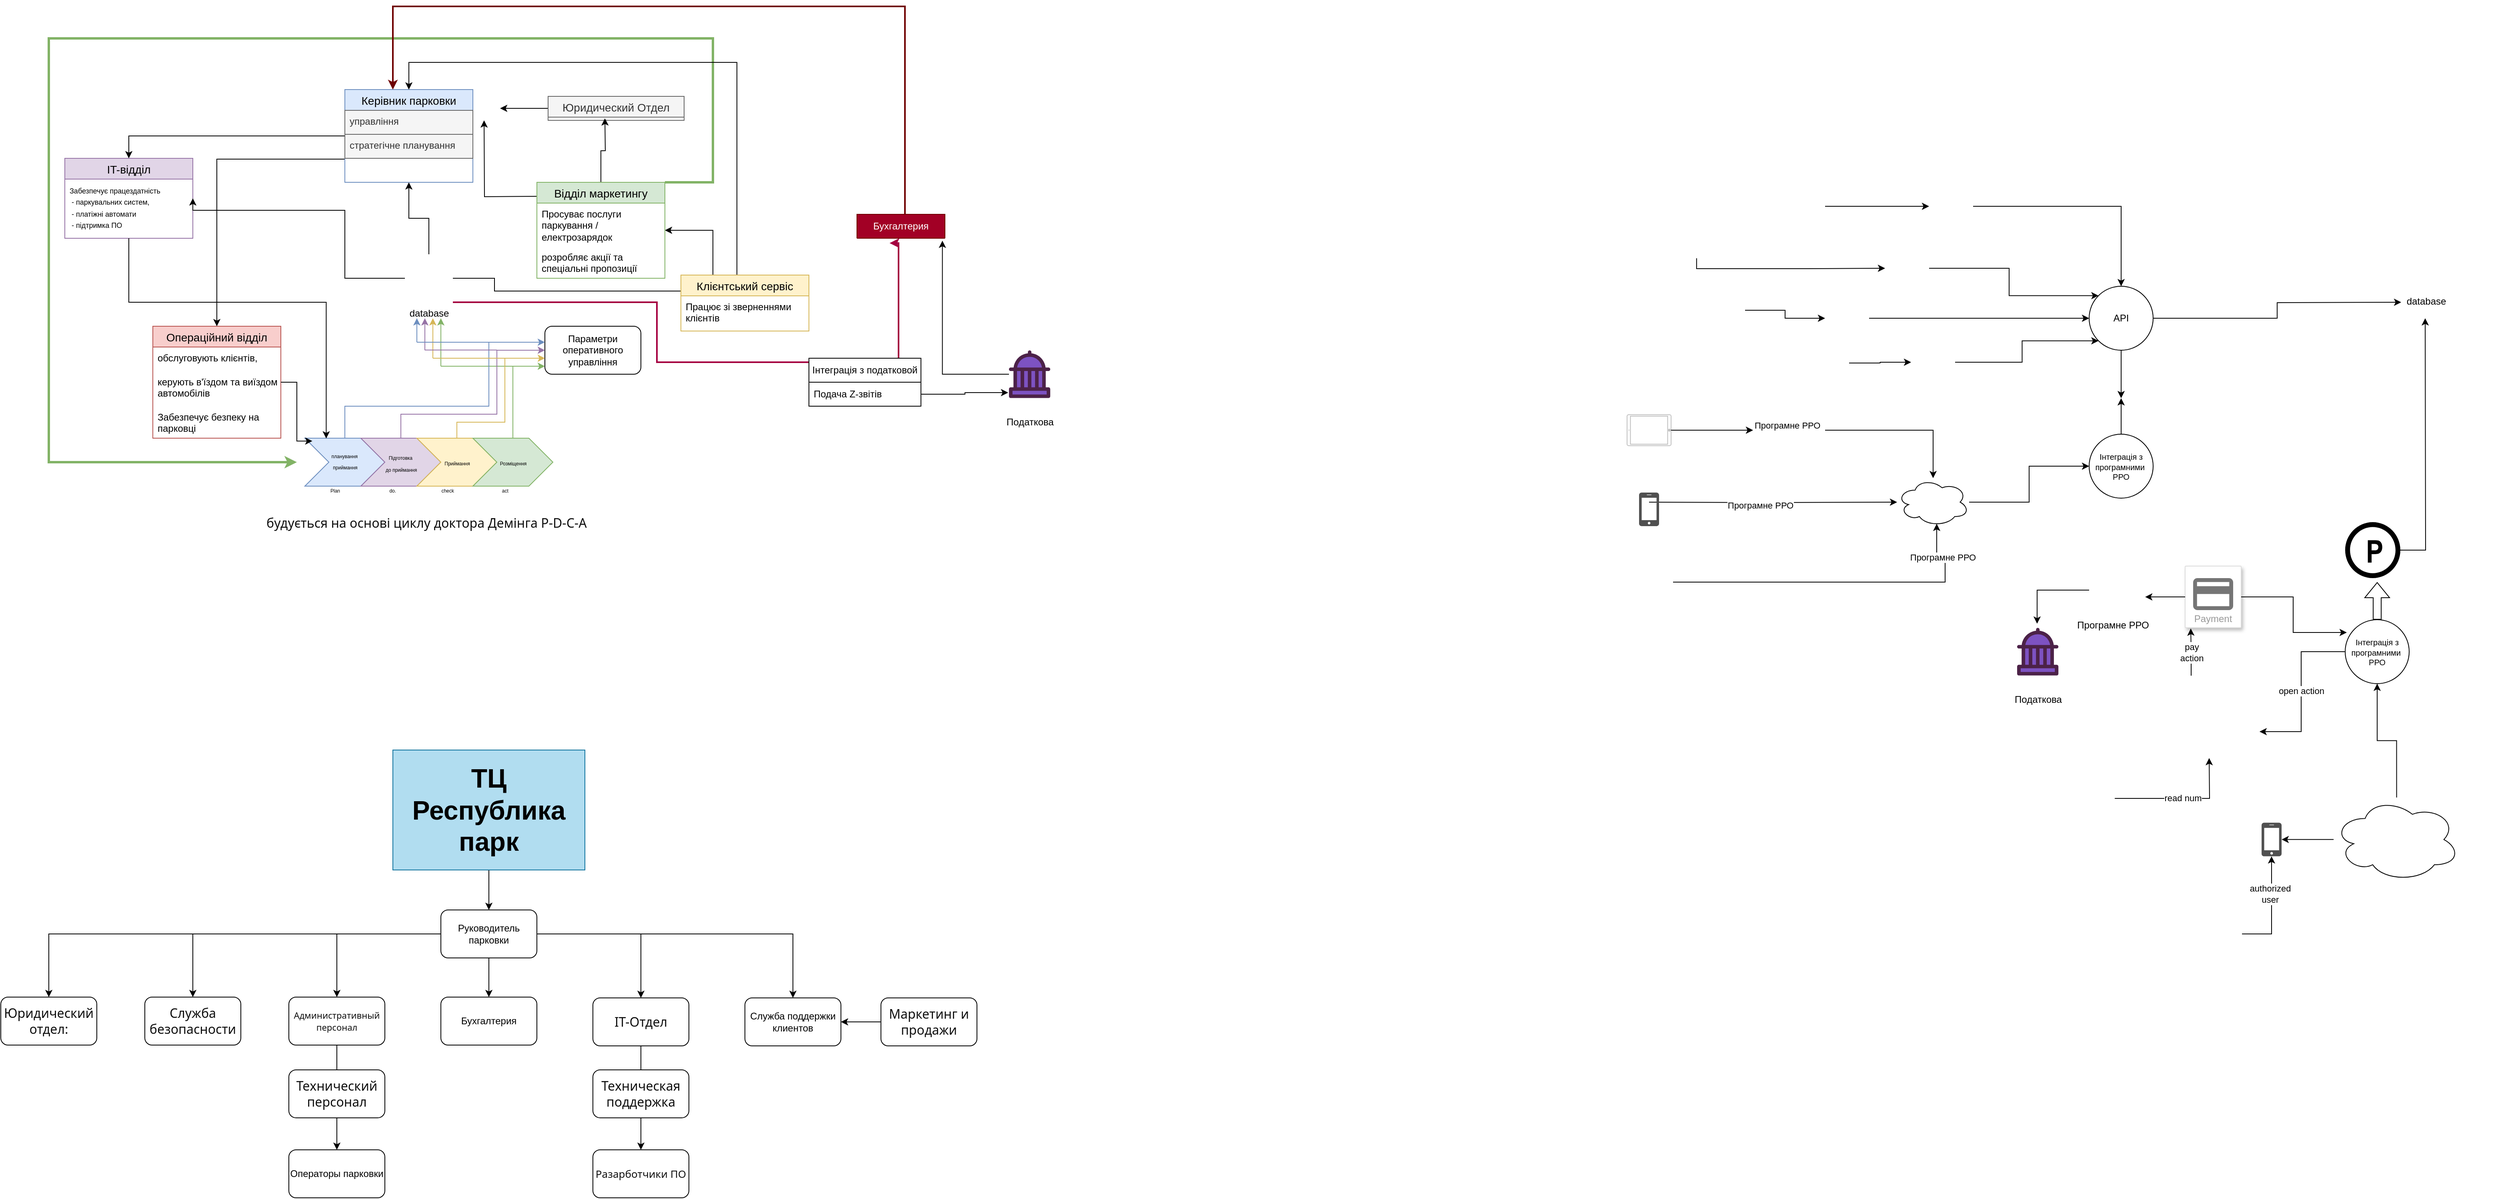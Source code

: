 <mxfile version="24.0.4" type="github">
  <diagram name="Страница — 1" id="5WF0044wQxZKyZhO8BZU">
    <mxGraphModel dx="2261" dy="1949" grid="1" gridSize="10" guides="1" tooltips="1" connect="1" arrows="1" fold="1" page="1" pageScale="1" pageWidth="827" pageHeight="1169" math="0" shadow="0">
      <root>
        <mxCell id="0" />
        <mxCell id="1" parent="0" />
        <mxCell id="KTGAiCn1GxETAqPLr9Fc-80" style="edgeStyle=orthogonalEdgeStyle;rounded=0;orthogonalLoop=1;jettySize=auto;html=1;entryX=0.5;entryY=1;entryDx=0;entryDy=0;" edge="1" parent="1" source="KTGAiCn1GxETAqPLr9Fc-74" target="KTGAiCn1GxETAqPLr9Fc-79">
          <mxGeometry relative="1" as="geometry" />
        </mxCell>
        <mxCell id="wAJIK72WsqmlUXFapf1H-13" value="" style="group" parent="1" vertex="1" connectable="0">
          <mxGeometry x="190" y="410" width="310" height="70" as="geometry" />
        </mxCell>
        <mxCell id="wAJIK72WsqmlUXFapf1H-3" value="&lt;p style=&quot;border-color: var(--border-color); font-size: 6px;&quot;&gt;&lt;font style=&quot;font-size: 6px;&quot;&gt;планування&amp;nbsp;&lt;/font&gt;&lt;/p&gt;&lt;p style=&quot;border-color: var(--border-color); font-size: 6px;&quot;&gt;&lt;font style=&quot;font-size: 6px;&quot;&gt;приймання&lt;/font&gt;&lt;/p&gt;" style="html=1;shadow=0;dashed=0;align=center;verticalAlign=middle;shape=mxgraph.arrows2.arrow;dy=0;dx=30;notch=30;fillColor=#dae8fc;strokeColor=#6c8ebf;" parent="wAJIK72WsqmlUXFapf1H-13" vertex="1">
          <mxGeometry width="100" height="60" as="geometry" />
        </mxCell>
        <mxCell id="wAJIK72WsqmlUXFapf1H-7" value="&lt;font style=&quot;font-size: 6px;&quot;&gt;&amp;nbsp; &amp;nbsp; &amp;nbsp; &amp;nbsp; &amp;nbsp; &amp;nbsp; &amp;nbsp; &amp;nbsp; &amp;nbsp; Plan&amp;nbsp; &amp;nbsp; &amp;nbsp; &amp;nbsp; &amp;nbsp; &amp;nbsp; &amp;nbsp; &amp;nbsp; &amp;nbsp; &amp;nbsp; &amp;nbsp; &amp;nbsp; &amp;nbsp; &amp;nbsp; &amp;nbsp; &amp;nbsp; &amp;nbsp; &amp;nbsp; &amp;nbsp;do.&amp;nbsp; &amp;nbsp; &amp;nbsp; &amp;nbsp; &amp;nbsp; &amp;nbsp; &amp;nbsp; &amp;nbsp; &amp;nbsp; &amp;nbsp; &amp;nbsp; &amp;nbsp; &amp;nbsp; &amp;nbsp; &amp;nbsp; &amp;nbsp; &amp;nbsp; check&amp;nbsp; &amp;nbsp; &amp;nbsp; &amp;nbsp; &amp;nbsp; &amp;nbsp; &amp;nbsp; &amp;nbsp; &amp;nbsp; &amp;nbsp; &amp;nbsp; &amp;nbsp; &amp;nbsp; &amp;nbsp; &amp;nbsp; &amp;nbsp; &amp;nbsp; &amp;nbsp; act&amp;nbsp;&lt;/font&gt;" style="text;whiteSpace=wrap;html=1;" parent="wAJIK72WsqmlUXFapf1H-13" vertex="1">
          <mxGeometry y="50" width="310" height="20" as="geometry" />
        </mxCell>
        <mxCell id="wAJIK72WsqmlUXFapf1H-8" value="&lt;p style=&quot;border-color: var(--border-color);&quot;&gt;&lt;font style=&quot;font-size: 6px;&quot;&gt;Підготовка&amp;nbsp;&lt;br&gt;&lt;/font&gt;&lt;span style=&quot;font-size: 6px; background-color: initial;&quot;&gt;до приймання&lt;/span&gt;&lt;/p&gt;" style="html=1;shadow=0;dashed=0;align=center;verticalAlign=middle;shape=mxgraph.arrows2.arrow;dy=0;dx=30;notch=30;fillColor=#e1d5e7;strokeColor=#9673a6;" parent="wAJIK72WsqmlUXFapf1H-13" vertex="1">
          <mxGeometry x="70" width="100" height="60" as="geometry" />
        </mxCell>
        <mxCell id="wAJIK72WsqmlUXFapf1H-9" value="&lt;p style=&quot;border-color: var(--border-color);&quot;&gt;&lt;font style=&quot;font-size: 6px;&quot;&gt;Приймання&lt;/font&gt;&lt;br&gt;&lt;/p&gt;" style="html=1;shadow=0;dashed=0;align=center;verticalAlign=middle;shape=mxgraph.arrows2.arrow;dy=0;dx=30;notch=30;fillColor=#fff2cc;strokeColor=#d6b656;" parent="wAJIK72WsqmlUXFapf1H-13" vertex="1">
          <mxGeometry x="140" width="100" height="60" as="geometry" />
        </mxCell>
        <mxCell id="wAJIK72WsqmlUXFapf1H-10" value="&lt;p style=&quot;border-color: var(--border-color);&quot;&gt;&lt;font style=&quot;font-size: 6px;&quot;&gt;Розміщення&lt;/font&gt;&lt;br&gt;&lt;/p&gt;" style="html=1;shadow=0;dashed=0;align=center;verticalAlign=middle;shape=mxgraph.arrows2.arrow;dy=0;dx=30;notch=30;fillColor=#d5e8d4;strokeColor=#82b366;" parent="wAJIK72WsqmlUXFapf1H-13" vertex="1">
          <mxGeometry x="210" width="100" height="60" as="geometry" />
        </mxCell>
        <mxCell id="wAJIK72WsqmlUXFapf1H-20" value="Операційний відділ" style="swimlane;fontStyle=0;childLayout=stackLayout;horizontal=1;startSize=26;horizontalStack=0;resizeParent=1;resizeParentMax=0;resizeLast=0;collapsible=1;marginBottom=0;align=center;fontSize=14;fillColor=#f8cecc;strokeColor=#b85450;" parent="1" vertex="1">
          <mxGeometry y="270" width="160" height="140" as="geometry">
            <mxRectangle y="270" width="170" height="30" as="alternateBounds" />
          </mxGeometry>
        </mxCell>
        <mxCell id="wAJIK72WsqmlUXFapf1H-21" value="обслуговують клієнтів,&amp;nbsp;" style="text;strokeColor=none;fillColor=none;spacingLeft=4;spacingRight=4;overflow=hidden;rotatable=0;points=[[0,0.5],[1,0.5]];portConstraint=eastwest;fontSize=12;whiteSpace=wrap;html=1;" parent="wAJIK72WsqmlUXFapf1H-20" vertex="1">
          <mxGeometry y="26" width="160" height="30" as="geometry" />
        </mxCell>
        <mxCell id="wAJIK72WsqmlUXFapf1H-22" value="керують в&#39;їздом та виїздом автомобілів" style="text;strokeColor=none;fillColor=none;spacingLeft=4;spacingRight=4;overflow=hidden;rotatable=0;points=[[0,0.5],[1,0.5]];portConstraint=eastwest;fontSize=12;whiteSpace=wrap;html=1;" parent="wAJIK72WsqmlUXFapf1H-20" vertex="1">
          <mxGeometry y="56" width="160" height="44" as="geometry" />
        </mxCell>
        <mxCell id="wAJIK72WsqmlUXFapf1H-23" value="Забезпечує безпеку на парковці" style="text;strokeColor=none;fillColor=none;spacingLeft=4;spacingRight=4;overflow=hidden;rotatable=0;points=[[0,0.5],[1,0.5]];portConstraint=eastwest;fontSize=12;whiteSpace=wrap;html=1;" parent="wAJIK72WsqmlUXFapf1H-20" vertex="1">
          <mxGeometry y="100" width="160" height="40" as="geometry" />
        </mxCell>
        <mxCell id="wAJIK72WsqmlUXFapf1H-28" value="IT-відділ" style="swimlane;fontStyle=0;childLayout=stackLayout;horizontal=1;startSize=26;horizontalStack=0;resizeParent=1;resizeParentMax=0;resizeLast=0;collapsible=1;marginBottom=0;align=center;fontSize=14;fillColor=#e1d5e7;strokeColor=#9673a6;" parent="1" vertex="1">
          <mxGeometry x="-110" y="60" width="160" height="100" as="geometry">
            <mxRectangle x="-110" y="60" width="170" height="30" as="alternateBounds" />
          </mxGeometry>
        </mxCell>
        <mxCell id="wAJIK72WsqmlUXFapf1H-29" value="&lt;font style=&quot;font-size: 9px;&quot;&gt;Забезпечує працездатність&lt;br&gt;&amp;nbsp;- паркувальних систем,&amp;nbsp;&lt;br&gt;&amp;nbsp;- платіжні автомати&lt;br&gt;&amp;nbsp;- підтримка ПО&lt;br&gt;&lt;/font&gt;" style="text;strokeColor=none;fillColor=none;spacingLeft=4;spacingRight=4;overflow=hidden;rotatable=0;points=[[0,0.5],[1,0.5]];portConstraint=eastwest;fontSize=12;whiteSpace=wrap;html=1;" parent="wAJIK72WsqmlUXFapf1H-28" vertex="1">
          <mxGeometry y="26" width="160" height="74" as="geometry" />
        </mxCell>
        <mxCell id="wAJIK72WsqmlUXFapf1H-57" style="edgeStyle=orthogonalEdgeStyle;rounded=0;orthogonalLoop=1;jettySize=auto;html=1;entryX=1;entryY=0.5;entryDx=0;entryDy=0;" parent="1" source="wAJIK72WsqmlUXFapf1H-32" edge="1">
          <mxGeometry relative="1" as="geometry">
            <mxPoint x="434" y="-2.5" as="targetPoint" />
            <Array as="points" />
          </mxGeometry>
        </mxCell>
        <mxCell id="wAJIK72WsqmlUXFapf1H-60" style="edgeStyle=orthogonalEdgeStyle;rounded=0;orthogonalLoop=1;jettySize=auto;html=1;entryX=1;entryY=0.5;entryDx=0;entryDy=0;" parent="1" source="wAJIK72WsqmlUXFapf1H-36" target="wAJIK72WsqmlUXFapf1H-28" edge="1">
          <mxGeometry relative="1" as="geometry">
            <Array as="points">
              <mxPoint x="240" y="210" />
              <mxPoint x="240" y="125" />
            </Array>
          </mxGeometry>
        </mxCell>
        <mxCell id="wAJIK72WsqmlUXFapf1H-63" style="edgeStyle=orthogonalEdgeStyle;rounded=0;orthogonalLoop=1;jettySize=auto;html=1;entryX=0.5;entryY=1;entryDx=0;entryDy=0;" parent="1" source="wAJIK72WsqmlUXFapf1H-36" target="wAJIK72WsqmlUXFapf1H-16" edge="1">
          <mxGeometry relative="1" as="geometry" />
        </mxCell>
        <mxCell id="wAJIK72WsqmlUXFapf1H-79" style="edgeStyle=orthogonalEdgeStyle;rounded=0;orthogonalLoop=1;jettySize=auto;html=1;entryX=0.371;entryY=1.2;entryDx=0;entryDy=0;fillColor=#d80073;strokeColor=#A50040;strokeWidth=2;entryPerimeter=0;" parent="1" source="wAJIK72WsqmlUXFapf1H-36" target="wAJIK72WsqmlUXFapf1H-78" edge="1">
          <mxGeometry relative="1" as="geometry">
            <Array as="points">
              <mxPoint x="630" y="240" />
              <mxPoint x="630" y="315" />
              <mxPoint x="932" y="315" />
            </Array>
          </mxGeometry>
        </mxCell>
        <mxCell id="wAJIK72WsqmlUXFapf1H-36" value="database" style="shape=image;html=1;verticalAlign=top;verticalLabelPosition=bottom;labelBackgroundColor=#ffffff;imageAspect=0;aspect=fixed;image=https://cdn0.iconfinder.com/data/icons/evericons-24px-vol-2/24/database-128.png" parent="1" vertex="1">
          <mxGeometry x="315" y="180" width="60" height="60" as="geometry" />
        </mxCell>
        <mxCell id="wAJIK72WsqmlUXFapf1H-64" style="edgeStyle=orthogonalEdgeStyle;rounded=0;orthogonalLoop=1;jettySize=auto;html=1;" parent="1" edge="1">
          <mxGeometry relative="1" as="geometry">
            <mxPoint x="414" y="12.5" as="targetPoint" />
            <mxPoint x="484" y="107.5" as="sourcePoint" />
          </mxGeometry>
        </mxCell>
        <mxCell id="wAJIK72WsqmlUXFapf1H-43" value="Параметри оперативного управління" style="rounded=1;whiteSpace=wrap;html=1;" parent="1" vertex="1">
          <mxGeometry x="490" y="270" width="120" height="60" as="geometry" />
        </mxCell>
        <mxCell id="wAJIK72WsqmlUXFapf1H-44" style="edgeStyle=orthogonalEdgeStyle;rounded=0;orthogonalLoop=1;jettySize=auto;html=1;fillColor=#d5e8d4;strokeColor=#82b366;" parent="1" source="wAJIK72WsqmlUXFapf1H-10" edge="1">
          <mxGeometry relative="1" as="geometry">
            <mxPoint x="490" y="320" as="targetPoint" />
            <Array as="points">
              <mxPoint x="450" y="320" />
              <mxPoint x="490" y="320" />
            </Array>
          </mxGeometry>
        </mxCell>
        <mxCell id="wAJIK72WsqmlUXFapf1H-46" value="" style="endArrow=none;html=1;rounded=0;fillColor=#d5e8d4;strokeColor=#82b366;" parent="1" edge="1">
          <mxGeometry width="50" height="50" relative="1" as="geometry">
            <mxPoint x="360" y="320" as="sourcePoint" />
            <mxPoint x="450" y="320" as="targetPoint" />
          </mxGeometry>
        </mxCell>
        <mxCell id="wAJIK72WsqmlUXFapf1H-47" value="" style="endArrow=classic;html=1;rounded=0;fillColor=#d5e8d4;strokeColor=#82b366;" parent="1" edge="1">
          <mxGeometry width="50" height="50" relative="1" as="geometry">
            <mxPoint x="360" y="320" as="sourcePoint" />
            <mxPoint x="360" y="260" as="targetPoint" />
          </mxGeometry>
        </mxCell>
        <mxCell id="wAJIK72WsqmlUXFapf1H-48" style="edgeStyle=orthogonalEdgeStyle;rounded=0;orthogonalLoop=1;jettySize=auto;html=1;fillColor=#fff2cc;strokeColor=#d6b656;" parent="1" source="wAJIK72WsqmlUXFapf1H-9" edge="1">
          <mxGeometry relative="1" as="geometry">
            <mxPoint x="490" y="310" as="targetPoint" />
            <Array as="points">
              <mxPoint x="380" y="390" />
              <mxPoint x="440" y="390" />
              <mxPoint x="440" y="310" />
              <mxPoint x="490" y="310" />
            </Array>
          </mxGeometry>
        </mxCell>
        <mxCell id="wAJIK72WsqmlUXFapf1H-49" style="edgeStyle=orthogonalEdgeStyle;rounded=0;orthogonalLoop=1;jettySize=auto;html=1;entryX=0;entryY=0.5;entryDx=0;entryDy=0;fillColor=#e1d5e7;strokeColor=#9673a6;" parent="1" source="wAJIK72WsqmlUXFapf1H-8" target="wAJIK72WsqmlUXFapf1H-43" edge="1">
          <mxGeometry relative="1" as="geometry">
            <Array as="points">
              <mxPoint x="310" y="380" />
              <mxPoint x="430" y="380" />
              <mxPoint x="430" y="300" />
            </Array>
          </mxGeometry>
        </mxCell>
        <mxCell id="wAJIK72WsqmlUXFapf1H-50" style="edgeStyle=orthogonalEdgeStyle;rounded=0;orthogonalLoop=1;jettySize=auto;html=1;entryX=0;entryY=0.333;entryDx=0;entryDy=0;entryPerimeter=0;fillColor=#dae8fc;strokeColor=#6c8ebf;" parent="1" source="wAJIK72WsqmlUXFapf1H-3" target="wAJIK72WsqmlUXFapf1H-43" edge="1">
          <mxGeometry relative="1" as="geometry">
            <mxPoint x="260" y="310" as="targetPoint" />
            <Array as="points">
              <mxPoint x="240" y="370" />
              <mxPoint x="420" y="370" />
              <mxPoint x="420" y="290" />
            </Array>
          </mxGeometry>
        </mxCell>
        <mxCell id="wAJIK72WsqmlUXFapf1H-51" value="" style="endArrow=none;html=1;rounded=0;fillColor=#fff2cc;strokeColor=#d6b656;" parent="1" edge="1">
          <mxGeometry width="50" height="50" relative="1" as="geometry">
            <mxPoint x="350" y="310" as="sourcePoint" />
            <mxPoint x="440" y="310" as="targetPoint" />
          </mxGeometry>
        </mxCell>
        <mxCell id="wAJIK72WsqmlUXFapf1H-52" value="" style="endArrow=classic;html=1;rounded=0;fillColor=#fff2cc;strokeColor=#d6b656;" parent="1" edge="1">
          <mxGeometry width="50" height="50" relative="1" as="geometry">
            <mxPoint x="350" y="310" as="sourcePoint" />
            <mxPoint x="350" y="260" as="targetPoint" />
          </mxGeometry>
        </mxCell>
        <mxCell id="wAJIK72WsqmlUXFapf1H-53" value="" style="endArrow=none;html=1;rounded=0;fillColor=#e1d5e7;strokeColor=#9673a6;" parent="1" edge="1">
          <mxGeometry width="50" height="50" relative="1" as="geometry">
            <mxPoint x="340" y="299.8" as="sourcePoint" />
            <mxPoint x="430" y="299.8" as="targetPoint" />
          </mxGeometry>
        </mxCell>
        <mxCell id="wAJIK72WsqmlUXFapf1H-54" value="" style="endArrow=classic;html=1;rounded=0;fillColor=#e1d5e7;strokeColor=#9673a6;" parent="1" edge="1">
          <mxGeometry width="50" height="50" relative="1" as="geometry">
            <mxPoint x="340" y="300" as="sourcePoint" />
            <mxPoint x="340" y="260" as="targetPoint" />
          </mxGeometry>
        </mxCell>
        <mxCell id="wAJIK72WsqmlUXFapf1H-55" value="" style="endArrow=none;html=1;rounded=0;fillColor=#dae8fc;strokeColor=#6c8ebf;" parent="1" edge="1">
          <mxGeometry width="50" height="50" relative="1" as="geometry">
            <mxPoint x="330" y="290" as="sourcePoint" />
            <mxPoint x="420" y="290" as="targetPoint" />
          </mxGeometry>
        </mxCell>
        <mxCell id="wAJIK72WsqmlUXFapf1H-56" value="" style="endArrow=classic;html=1;rounded=0;fillColor=#dae8fc;strokeColor=#6c8ebf;" parent="1" edge="1">
          <mxGeometry width="50" height="50" relative="1" as="geometry">
            <mxPoint x="330" y="290" as="sourcePoint" />
            <mxPoint x="330" y="260" as="targetPoint" />
          </mxGeometry>
        </mxCell>
        <mxCell id="wAJIK72WsqmlUXFapf1H-59" style="edgeStyle=orthogonalEdgeStyle;rounded=0;orthogonalLoop=1;jettySize=auto;html=1;entryX=0.5;entryY=0;entryDx=0;entryDy=0;" parent="1" source="wAJIK72WsqmlUXFapf1H-16" target="wAJIK72WsqmlUXFapf1H-28" edge="1">
          <mxGeometry relative="1" as="geometry" />
        </mxCell>
        <mxCell id="wAJIK72WsqmlUXFapf1H-71" style="edgeStyle=orthogonalEdgeStyle;rounded=0;orthogonalLoop=1;jettySize=auto;html=1;exitX=0;exitY=0.75;exitDx=0;exitDy=0;entryX=0.5;entryY=0;entryDx=0;entryDy=0;" parent="1" source="wAJIK72WsqmlUXFapf1H-16" target="wAJIK72WsqmlUXFapf1H-20" edge="1">
          <mxGeometry relative="1" as="geometry" />
        </mxCell>
        <mxCell id="wAJIK72WsqmlUXFapf1H-16" value="Керівник парковки" style="swimlane;fontStyle=0;childLayout=stackLayout;horizontal=1;startSize=26;horizontalStack=0;resizeParent=1;resizeParentMax=0;resizeLast=0;collapsible=1;marginBottom=0;align=center;fontSize=14;fillColor=#dae8fc;strokeColor=#6c8ebf;" parent="1" vertex="1">
          <mxGeometry x="240" y="-26" width="160" height="116" as="geometry">
            <mxRectangle x="260" y="-17.5" width="170" height="30" as="alternateBounds" />
          </mxGeometry>
        </mxCell>
        <mxCell id="wAJIK72WsqmlUXFapf1H-58" value="" style="group" parent="wAJIK72WsqmlUXFapf1H-16" vertex="1" connectable="0">
          <mxGeometry y="26" width="160" height="90" as="geometry" />
        </mxCell>
        <mxCell id="wAJIK72WsqmlUXFapf1H-19" value="управління" style="text;spacingLeft=4;spacingRight=4;overflow=hidden;rotatable=0;points=[[0,0.5],[1,0.5]];portConstraint=eastwest;fontSize=12;whiteSpace=wrap;html=1;fillColor=#f5f5f5;fontColor=#333333;strokeColor=#666666;" parent="wAJIK72WsqmlUXFapf1H-58" vertex="1">
          <mxGeometry width="160" height="30" as="geometry" />
        </mxCell>
        <mxCell id="wAJIK72WsqmlUXFapf1H-17" value="стратегічне планування" style="text;spacingLeft=4;spacingRight=4;overflow=hidden;rotatable=0;points=[[0,0.5],[1,0.5]];portConstraint=eastwest;fontSize=12;whiteSpace=wrap;html=1;fillColor=#f5f5f5;fontColor=#333333;strokeColor=#666666;" parent="wAJIK72WsqmlUXFapf1H-58" vertex="1">
          <mxGeometry y="30" width="160" height="30" as="geometry" />
        </mxCell>
        <mxCell id="wAJIK72WsqmlUXFapf1H-32" value="Юридический Отдел" style="swimlane;fontStyle=0;childLayout=stackLayout;horizontal=1;startSize=26;horizontalStack=0;resizeParent=1;resizeParentMax=0;resizeLast=0;collapsible=1;marginBottom=0;align=center;fontSize=14;fillColor=#f5f5f5;fontColor=#333333;strokeColor=#666666;" parent="1" vertex="1" collapsed="1">
          <mxGeometry x="494" y="-17.5" width="170" height="30" as="geometry">
            <mxRectangle x="480" y="80" width="160" height="116" as="alternateBounds" />
          </mxGeometry>
        </mxCell>
        <mxCell id="wAJIK72WsqmlUXFapf1H-33" value="Item 1" style="text;strokeColor=none;fillColor=none;spacingLeft=4;spacingRight=4;overflow=hidden;rotatable=0;points=[[0,0.5],[1,0.5]];portConstraint=eastwest;fontSize=12;whiteSpace=wrap;html=1;" parent="wAJIK72WsqmlUXFapf1H-32" vertex="1">
          <mxGeometry y="26" width="160" height="30" as="geometry" />
        </mxCell>
        <mxCell id="wAJIK72WsqmlUXFapf1H-34" value="Item 2" style="text;strokeColor=none;fillColor=none;spacingLeft=4;spacingRight=4;overflow=hidden;rotatable=0;points=[[0,0.5],[1,0.5]];portConstraint=eastwest;fontSize=12;whiteSpace=wrap;html=1;" parent="wAJIK72WsqmlUXFapf1H-32" vertex="1">
          <mxGeometry y="56" width="160" height="30" as="geometry" />
        </mxCell>
        <mxCell id="wAJIK72WsqmlUXFapf1H-35" value="Item 3" style="text;strokeColor=none;fillColor=none;spacingLeft=4;spacingRight=4;overflow=hidden;rotatable=0;points=[[0,0.5],[1,0.5]];portConstraint=eastwest;fontSize=12;whiteSpace=wrap;html=1;" parent="wAJIK72WsqmlUXFapf1H-32" vertex="1">
          <mxGeometry y="86" width="160" height="30" as="geometry" />
        </mxCell>
        <mxCell id="wAJIK72WsqmlUXFapf1H-67" value="" style="edgeStyle=orthogonalEdgeStyle;rounded=0;orthogonalLoop=1;jettySize=auto;html=1;entryX=1;entryY=0.5;entryDx=0;entryDy=0;" parent="1" source="wAJIK72WsqmlUXFapf1H-36" target="wAJIK72WsqmlUXFapf1H-38" edge="1">
          <mxGeometry relative="1" as="geometry">
            <mxPoint x="375" y="210" as="sourcePoint" />
            <mxPoint x="664" y="-2" as="targetPoint" />
            <Array as="points">
              <mxPoint x="427" y="210" />
              <mxPoint x="427" y="226" />
              <mxPoint x="700" y="226" />
              <mxPoint x="700" y="150" />
            </Array>
          </mxGeometry>
        </mxCell>
        <mxCell id="wAJIK72WsqmlUXFapf1H-69" style="edgeStyle=orthogonalEdgeStyle;rounded=0;orthogonalLoop=1;jettySize=auto;html=1;" parent="1" source="wAJIK72WsqmlUXFapf1H-38" edge="1">
          <mxGeometry relative="1" as="geometry">
            <mxPoint x="565" y="10" as="targetPoint" />
          </mxGeometry>
        </mxCell>
        <mxCell id="wAJIK72WsqmlUXFapf1H-73" style="edgeStyle=orthogonalEdgeStyle;rounded=0;orthogonalLoop=1;jettySize=auto;html=1;exitX=1;exitY=0;exitDx=0;exitDy=0;fillColor=#d5e8d4;strokeColor=#82b366;strokeWidth=3;" parent="1" source="wAJIK72WsqmlUXFapf1H-38" edge="1">
          <mxGeometry relative="1" as="geometry">
            <mxPoint x="180" y="440" as="targetPoint" />
            <Array as="points">
              <mxPoint x="700" y="90" />
              <mxPoint x="700" y="-90" />
              <mxPoint x="-130" y="-90" />
              <mxPoint x="-130" y="440" />
            </Array>
          </mxGeometry>
        </mxCell>
        <mxCell id="wAJIK72WsqmlUXFapf1H-38" value="Відділ маркетингу" style="swimlane;fontStyle=0;childLayout=stackLayout;horizontal=1;startSize=26;horizontalStack=0;resizeParent=1;resizeParentMax=0;resizeLast=0;collapsible=1;marginBottom=0;align=center;fontSize=14;fillColor=#d5e8d4;strokeColor=#82b366;" parent="1" vertex="1">
          <mxGeometry x="480" y="90" width="160" height="120" as="geometry">
            <mxRectangle x="480" y="90" width="170" height="30" as="alternateBounds" />
          </mxGeometry>
        </mxCell>
        <mxCell id="wAJIK72WsqmlUXFapf1H-40" value="Просуває послуги паркування / електрозарядок" style="text;strokeColor=none;fillColor=none;spacingLeft=4;spacingRight=4;overflow=hidden;rotatable=0;points=[[0,0.5],[1,0.5]];portConstraint=eastwest;fontSize=12;whiteSpace=wrap;html=1;" parent="wAJIK72WsqmlUXFapf1H-38" vertex="1">
          <mxGeometry y="26" width="160" height="54" as="geometry" />
        </mxCell>
        <mxCell id="wAJIK72WsqmlUXFapf1H-41" value="розробляє акції та спеціальні пропозиції" style="text;strokeColor=none;fillColor=none;spacingLeft=4;spacingRight=4;overflow=hidden;rotatable=0;points=[[0,0.5],[1,0.5]];portConstraint=eastwest;fontSize=12;whiteSpace=wrap;html=1;" parent="wAJIK72WsqmlUXFapf1H-38" vertex="1">
          <mxGeometry y="80" width="160" height="40" as="geometry" />
        </mxCell>
        <mxCell id="wAJIK72WsqmlUXFapf1H-70" style="edgeStyle=orthogonalEdgeStyle;rounded=0;orthogonalLoop=1;jettySize=auto;html=1;entryX=0.5;entryY=0;entryDx=0;entryDy=0;" parent="1" source="wAJIK72WsqmlUXFapf1H-24" target="wAJIK72WsqmlUXFapf1H-16" edge="1">
          <mxGeometry relative="1" as="geometry">
            <Array as="points">
              <mxPoint x="730" y="210" />
              <mxPoint x="730" y="-60" />
              <mxPoint x="320" y="-60" />
            </Array>
          </mxGeometry>
        </mxCell>
        <mxCell id="wAJIK72WsqmlUXFapf1H-24" value="Клієнтський сервіс" style="swimlane;fontStyle=0;childLayout=stackLayout;horizontal=1;startSize=26;horizontalStack=0;resizeParent=1;resizeParentMax=0;resizeLast=0;collapsible=1;marginBottom=0;align=center;fontSize=14;fillColor=#fff2cc;strokeColor=#d6b656;" parent="1" vertex="1">
          <mxGeometry x="660" y="206" width="160" height="70" as="geometry">
            <mxRectangle x="480" y="195" width="170" height="30" as="alternateBounds" />
          </mxGeometry>
        </mxCell>
        <mxCell id="wAJIK72WsqmlUXFapf1H-25" value="Працює зі зверненнями клієнтів" style="text;strokeColor=none;fillColor=none;spacingLeft=4;spacingRight=4;overflow=hidden;rotatable=0;points=[[0,0.5],[1,0.5]];portConstraint=eastwest;fontSize=12;whiteSpace=wrap;html=1;" parent="wAJIK72WsqmlUXFapf1H-24" vertex="1">
          <mxGeometry y="26" width="160" height="44" as="geometry" />
        </mxCell>
        <mxCell id="wAJIK72WsqmlUXFapf1H-72" style="edgeStyle=orthogonalEdgeStyle;rounded=0;orthogonalLoop=1;jettySize=auto;html=1;entryX=0.094;entryY=0.06;entryDx=0;entryDy=0;entryPerimeter=0;" parent="1" source="wAJIK72WsqmlUXFapf1H-20" target="wAJIK72WsqmlUXFapf1H-3" edge="1">
          <mxGeometry relative="1" as="geometry" />
        </mxCell>
        <mxCell id="wAJIK72WsqmlUXFapf1H-75" value="Бухгалтерия" style="swimlane;fontStyle=0;childLayout=stackLayout;horizontal=1;startSize=30;horizontalStack=0;resizeParent=1;resizeParentMax=0;resizeLast=0;collapsible=1;marginBottom=0;whiteSpace=wrap;html=1;fillColor=#a20025;fontColor=#ffffff;strokeColor=#6F0000;" parent="1" vertex="1" collapsed="1">
          <mxGeometry x="880" y="130" width="110" height="30" as="geometry">
            <mxRectangle x="880" y="130" width="140" height="120" as="alternateBounds" />
          </mxGeometry>
        </mxCell>
        <mxCell id="wAJIK72WsqmlUXFapf1H-76" value="Item 1" style="text;strokeColor=none;fillColor=none;align=left;verticalAlign=middle;spacingLeft=4;spacingRight=4;overflow=hidden;points=[[0,0.5],[1,0.5]];portConstraint=eastwest;rotatable=0;whiteSpace=wrap;html=1;" parent="wAJIK72WsqmlUXFapf1H-75" vertex="1">
          <mxGeometry y="30" width="140" height="30" as="geometry" />
        </mxCell>
        <mxCell id="wAJIK72WsqmlUXFapf1H-77" value="Item 2" style="text;strokeColor=none;fillColor=none;align=left;verticalAlign=middle;spacingLeft=4;spacingRight=4;overflow=hidden;points=[[0,0.5],[1,0.5]];portConstraint=eastwest;rotatable=0;whiteSpace=wrap;html=1;" parent="wAJIK72WsqmlUXFapf1H-75" vertex="1">
          <mxGeometry y="60" width="140" height="30" as="geometry" />
        </mxCell>
        <mxCell id="wAJIK72WsqmlUXFapf1H-78" value="Item 3" style="text;strokeColor=none;fillColor=none;align=left;verticalAlign=middle;spacingLeft=4;spacingRight=4;overflow=hidden;points=[[0,0.5],[1,0.5]];portConstraint=eastwest;rotatable=0;whiteSpace=wrap;html=1;" parent="wAJIK72WsqmlUXFapf1H-75" vertex="1">
          <mxGeometry y="90" width="140" height="30" as="geometry" />
        </mxCell>
        <mxCell id="wAJIK72WsqmlUXFapf1H-82" value="Інтеграція з податковой" style="swimlane;fontStyle=0;childLayout=stackLayout;horizontal=1;startSize=30;horizontalStack=0;resizeParent=1;resizeParentMax=0;resizeLast=0;collapsible=1;marginBottom=0;whiteSpace=wrap;html=1;" parent="1" vertex="1">
          <mxGeometry x="820" y="310" width="140" height="60" as="geometry" />
        </mxCell>
        <mxCell id="wAJIK72WsqmlUXFapf1H-83" value="Подача Z-звітів" style="text;strokeColor=none;fillColor=none;align=left;verticalAlign=middle;spacingLeft=4;spacingRight=4;overflow=hidden;points=[[0,0.5],[1,0.5]];portConstraint=eastwest;rotatable=0;whiteSpace=wrap;html=1;" parent="wAJIK72WsqmlUXFapf1H-82" vertex="1">
          <mxGeometry y="30" width="140" height="30" as="geometry" />
        </mxCell>
        <mxCell id="wAJIK72WsqmlUXFapf1H-88" value="Податкова" style="verticalLabelPosition=bottom;aspect=fixed;html=1;shape=mxgraph.salesforce.government;" parent="1" vertex="1">
          <mxGeometry x="1070" y="300" width="51.6" height="60" as="geometry" />
        </mxCell>
        <mxCell id="wAJIK72WsqmlUXFapf1H-89" style="edgeStyle=orthogonalEdgeStyle;rounded=0;orthogonalLoop=1;jettySize=auto;html=1;entryX=-0.019;entryY=0.886;entryDx=0;entryDy=0;entryPerimeter=0;" parent="1" source="wAJIK72WsqmlUXFapf1H-83" target="wAJIK72WsqmlUXFapf1H-88" edge="1">
          <mxGeometry relative="1" as="geometry" />
        </mxCell>
        <mxCell id="wAJIK72WsqmlUXFapf1H-90" style="edgeStyle=orthogonalEdgeStyle;rounded=0;orthogonalLoop=1;jettySize=auto;html=1;entryX=0.971;entryY=1.1;entryDx=0;entryDy=0;entryPerimeter=0;" parent="1" source="wAJIK72WsqmlUXFapf1H-88" target="wAJIK72WsqmlUXFapf1H-76" edge="1">
          <mxGeometry relative="1" as="geometry" />
        </mxCell>
        <mxCell id="wAJIK72WsqmlUXFapf1H-91" style="edgeStyle=orthogonalEdgeStyle;rounded=0;orthogonalLoop=1;jettySize=auto;html=1;entryX=0.375;entryY=0;entryDx=0;entryDy=0;entryPerimeter=0;fillColor=#a20025;strokeColor=#6F0000;strokeWidth=2;" parent="1" source="wAJIK72WsqmlUXFapf1H-75" target="wAJIK72WsqmlUXFapf1H-16" edge="1">
          <mxGeometry relative="1" as="geometry">
            <Array as="points">
              <mxPoint x="940" y="-130" />
              <mxPoint x="300" y="-130" />
            </Array>
          </mxGeometry>
        </mxCell>
        <mxCell id="wAJIK72WsqmlUXFapf1H-92" value="&lt;span style=&quot;color: rgb(15, 15, 15); font-family: Söhne, ui-sans-serif, system-ui, -apple-system, &amp;quot;Segoe UI&amp;quot;, Roboto, Ubuntu, Cantarell, &amp;quot;Noto Sans&amp;quot;, sans-serif, &amp;quot;Helvetica Neue&amp;quot;, Arial, &amp;quot;Apple Color Emoji&amp;quot;, &amp;quot;Segoe UI Emoji&amp;quot;, &amp;quot;Segoe UI Symbol&amp;quot;, &amp;quot;Noto Color Emoji&amp;quot;; font-size: 16px; font-style: normal; font-variant-ligatures: normal; font-variant-caps: normal; font-weight: 400; letter-spacing: normal; orphans: 2; text-align: start; text-indent: 0px; text-transform: none; widows: 2; word-spacing: 0px; -webkit-text-stroke-width: 0px; text-decoration-thickness: initial; text-decoration-style: initial; text-decoration-color: initial; float: none; display: inline !important;&quot;&gt;будується на основі циклу доктора Демінга P-D-C-A &lt;/span&gt;" style="text;whiteSpace=wrap;html=1;strokeWidth=4;" parent="1" vertex="1">
          <mxGeometry x="140" y="500" width="430" height="40" as="geometry" />
        </mxCell>
        <mxCell id="wAJIK72WsqmlUXFapf1H-128" style="edgeStyle=orthogonalEdgeStyle;rounded=0;orthogonalLoop=1;jettySize=auto;html=1;" parent="1" source="wAJIK72WsqmlUXFapf1H-93" target="wAJIK72WsqmlUXFapf1H-99" edge="1">
          <mxGeometry relative="1" as="geometry" />
        </mxCell>
        <mxCell id="wAJIK72WsqmlUXFapf1H-93" value="&lt;b&gt;&lt;font style=&quot;font-size: 33px;&quot;&gt;ТЦ Республика парк&lt;/font&gt;&lt;/b&gt;" style="text;html=1;align=center;verticalAlign=middle;whiteSpace=wrap;rounded=0;fillColor=#b1ddf0;strokeColor=#10739e;" parent="1" vertex="1">
          <mxGeometry x="300" y="800" width="240" height="150" as="geometry" />
        </mxCell>
        <mxCell id="wAJIK72WsqmlUXFapf1H-115" style="edgeStyle=orthogonalEdgeStyle;rounded=0;orthogonalLoop=1;jettySize=auto;html=1;entryX=0.5;entryY=0;entryDx=0;entryDy=0;" parent="1" source="wAJIK72WsqmlUXFapf1H-99" target="wAJIK72WsqmlUXFapf1H-114" edge="1">
          <mxGeometry relative="1" as="geometry" />
        </mxCell>
        <mxCell id="wAJIK72WsqmlUXFapf1H-123" style="edgeStyle=orthogonalEdgeStyle;rounded=0;orthogonalLoop=1;jettySize=auto;html=1;entryX=0.5;entryY=0;entryDx=0;entryDy=0;" parent="1" source="wAJIK72WsqmlUXFapf1H-99" target="wAJIK72WsqmlUXFapf1H-112" edge="1">
          <mxGeometry relative="1" as="geometry" />
        </mxCell>
        <mxCell id="wAJIK72WsqmlUXFapf1H-124" style="edgeStyle=orthogonalEdgeStyle;rounded=0;orthogonalLoop=1;jettySize=auto;html=1;" parent="1" source="wAJIK72WsqmlUXFapf1H-99" target="wAJIK72WsqmlUXFapf1H-103" edge="1">
          <mxGeometry relative="1" as="geometry" />
        </mxCell>
        <mxCell id="wAJIK72WsqmlUXFapf1H-125" style="edgeStyle=orthogonalEdgeStyle;rounded=0;orthogonalLoop=1;jettySize=auto;html=1;entryX=0.5;entryY=0;entryDx=0;entryDy=0;" parent="1" source="wAJIK72WsqmlUXFapf1H-99" target="wAJIK72WsqmlUXFapf1H-108" edge="1">
          <mxGeometry relative="1" as="geometry" />
        </mxCell>
        <mxCell id="wAJIK72WsqmlUXFapf1H-126" style="edgeStyle=orthogonalEdgeStyle;rounded=0;orthogonalLoop=1;jettySize=auto;html=1;entryX=0.5;entryY=0;entryDx=0;entryDy=0;" parent="1" source="wAJIK72WsqmlUXFapf1H-99" target="wAJIK72WsqmlUXFapf1H-105" edge="1">
          <mxGeometry relative="1" as="geometry" />
        </mxCell>
        <mxCell id="wAJIK72WsqmlUXFapf1H-127" style="edgeStyle=orthogonalEdgeStyle;rounded=0;orthogonalLoop=1;jettySize=auto;html=1;" parent="1" source="wAJIK72WsqmlUXFapf1H-99" target="wAJIK72WsqmlUXFapf1H-111" edge="1">
          <mxGeometry relative="1" as="geometry" />
        </mxCell>
        <mxCell id="wAJIK72WsqmlUXFapf1H-99" value="Руководитель парковки" style="rounded=1;whiteSpace=wrap;html=1;" parent="1" vertex="1">
          <mxGeometry x="360" y="1000" width="120" height="60" as="geometry" />
        </mxCell>
        <mxCell id="wAJIK72WsqmlUXFapf1H-100" value="Операторы парковки" style="rounded=1;whiteSpace=wrap;html=1;" parent="1" vertex="1">
          <mxGeometry x="170" y="1300" width="120" height="60" as="geometry" />
        </mxCell>
        <mxCell id="wAJIK72WsqmlUXFapf1H-105" value="Служба поддержки клиентов" style="rounded=1;whiteSpace=wrap;html=1;" parent="1" vertex="1">
          <mxGeometry x="740" y="1110" width="120" height="60" as="geometry" />
        </mxCell>
        <mxCell id="wAJIK72WsqmlUXFapf1H-121" value="" style="edgeStyle=orthogonalEdgeStyle;rounded=0;orthogonalLoop=1;jettySize=auto;html=1;" parent="1" source="wAJIK72WsqmlUXFapf1H-106" target="wAJIK72WsqmlUXFapf1H-105" edge="1">
          <mxGeometry relative="1" as="geometry" />
        </mxCell>
        <mxCell id="wAJIK72WsqmlUXFapf1H-106" value="&lt;meta charset=&quot;utf-8&quot;&gt;&lt;span style=&quot;color: rgb(15, 15, 15); font-family: Söhne, ui-sans-serif, system-ui, -apple-system, &amp;quot;Segoe UI&amp;quot;, Roboto, Ubuntu, Cantarell, &amp;quot;Noto Sans&amp;quot;, sans-serif, &amp;quot;Helvetica Neue&amp;quot;, Arial, &amp;quot;Apple Color Emoji&amp;quot;, &amp;quot;Segoe UI Emoji&amp;quot;, &amp;quot;Segoe UI Symbol&amp;quot;, &amp;quot;Noto Color Emoji&amp;quot;; font-size: 16px; font-style: normal; font-variant-ligatures: normal; font-variant-caps: normal; font-weight: 400; letter-spacing: normal; orphans: 2; text-align: start; text-indent: 0px; text-transform: none; widows: 2; word-spacing: 0px; -webkit-text-stroke-width: 0px; text-decoration-thickness: initial; text-decoration-style: initial; text-decoration-color: initial; float: none; display: inline !important;&quot;&gt;Маркетинг и продажи&lt;/span&gt;" style="rounded=1;whiteSpace=wrap;html=1;" parent="1" vertex="1">
          <mxGeometry x="910" y="1110" width="120" height="60" as="geometry" />
        </mxCell>
        <mxCell id="wAJIK72WsqmlUXFapf1H-107" value="&lt;span style=&quot;color: rgb(15, 15, 15); font-family: Söhne, ui-sans-serif, system-ui, -apple-system, &amp;quot;Segoe UI&amp;quot;, Roboto, Ubuntu, Cantarell, &amp;quot;Noto Sans&amp;quot;, sans-serif, &amp;quot;Helvetica Neue&amp;quot;, Arial, &amp;quot;Apple Color Emoji&amp;quot;, &amp;quot;Segoe UI Emoji&amp;quot;, &amp;quot;Segoe UI Symbol&amp;quot;, &amp;quot;Noto Color Emoji&amp;quot;; font-style: normal; font-variant-ligatures: normal; font-variant-caps: normal; font-weight: 400; letter-spacing: normal; orphans: 2; text-align: start; text-indent: 0px; text-transform: none; widows: 2; word-spacing: 0px; -webkit-text-stroke-width: 0px; text-decoration-thickness: initial; text-decoration-style: initial; text-decoration-color: initial; float: none; display: inline !important;&quot;&gt;&lt;font style=&quot;font-size: 13px;&quot;&gt;Разарботчики ПО&lt;/font&gt;&lt;/span&gt;" style="rounded=1;whiteSpace=wrap;html=1;" parent="1" vertex="1">
          <mxGeometry x="550" y="1300" width="120" height="60" as="geometry" />
        </mxCell>
        <mxCell id="wAJIK72WsqmlUXFapf1H-111" value="&lt;span style=&quot;color: rgb(15, 15, 15); font-family: Söhne, ui-sans-serif, system-ui, -apple-system, &amp;quot;Segoe UI&amp;quot;, Roboto, Ubuntu, Cantarell, &amp;quot;Noto Sans&amp;quot;, sans-serif, &amp;quot;Helvetica Neue&amp;quot;, Arial, &amp;quot;Apple Color Emoji&amp;quot;, &amp;quot;Segoe UI Emoji&amp;quot;, &amp;quot;Segoe UI Symbol&amp;quot;, &amp;quot;Noto Color Emoji&amp;quot;; font-size: 16px; font-style: normal; font-variant-ligatures: normal; font-variant-caps: normal; font-weight: 400; letter-spacing: normal; orphans: 2; text-align: start; text-indent: 0px; text-transform: none; widows: 2; word-spacing: 0px; -webkit-text-stroke-width: 0px; text-decoration-thickness: initial; text-decoration-style: initial; text-decoration-color: initial; float: none; display: inline !important;&quot;&gt;Юридический отдел:&lt;/span&gt;" style="rounded=1;whiteSpace=wrap;html=1;" parent="1" vertex="1">
          <mxGeometry x="-190" y="1109" width="120" height="60" as="geometry" />
        </mxCell>
        <mxCell id="wAJIK72WsqmlUXFapf1H-114" value="Бухгалтерия" style="rounded=1;whiteSpace=wrap;html=1;" parent="1" vertex="1">
          <mxGeometry x="360" y="1109" width="120" height="60" as="geometry" />
        </mxCell>
        <mxCell id="wAJIK72WsqmlUXFapf1H-103" value="&lt;meta charset=&quot;utf-8&quot;&gt;&lt;span style=&quot;color: rgb(15, 15, 15); font-family: Söhne, ui-sans-serif, system-ui, -apple-system, &amp;quot;Segoe UI&amp;quot;, Roboto, Ubuntu, Cantarell, &amp;quot;Noto Sans&amp;quot;, sans-serif, &amp;quot;Helvetica Neue&amp;quot;, Arial, &amp;quot;Apple Color Emoji&amp;quot;, &amp;quot;Segoe UI Emoji&amp;quot;, &amp;quot;Segoe UI Symbol&amp;quot;, &amp;quot;Noto Color Emoji&amp;quot;; font-size: 16px; font-style: normal; font-variant-ligatures: normal; font-variant-caps: normal; font-weight: 400; letter-spacing: normal; orphans: 2; text-align: start; text-indent: 0px; text-transform: none; widows: 2; word-spacing: 0px; -webkit-text-stroke-width: 0px; text-decoration-thickness: initial; text-decoration-style: initial; text-decoration-color: initial; float: none; display: inline !important;&quot;&gt;Служба безопасности&lt;/span&gt;" style="rounded=1;whiteSpace=wrap;html=1;" parent="1" vertex="1">
          <mxGeometry x="-10" y="1109" width="120" height="60" as="geometry" />
        </mxCell>
        <mxCell id="wAJIK72WsqmlUXFapf1H-120" style="edgeStyle=orthogonalEdgeStyle;rounded=0;orthogonalLoop=1;jettySize=auto;html=1;entryX=0.5;entryY=0;entryDx=0;entryDy=0;" parent="1" source="wAJIK72WsqmlUXFapf1H-112" target="wAJIK72WsqmlUXFapf1H-100" edge="1">
          <mxGeometry relative="1" as="geometry" />
        </mxCell>
        <mxCell id="wAJIK72WsqmlUXFapf1H-112" value="&lt;span style=&quot;color: rgb(15, 15, 15); font-family: Söhne, ui-sans-serif, system-ui, -apple-system, &amp;quot;Segoe UI&amp;quot;, Roboto, Ubuntu, Cantarell, &amp;quot;Noto Sans&amp;quot;, sans-serif, &amp;quot;Helvetica Neue&amp;quot;, Arial, &amp;quot;Apple Color Emoji&amp;quot;, &amp;quot;Segoe UI Emoji&amp;quot;, &amp;quot;Segoe UI Symbol&amp;quot;, &amp;quot;Noto Color Emoji&amp;quot;; font-style: normal; font-variant-ligatures: normal; font-variant-caps: normal; font-weight: 400; letter-spacing: normal; orphans: 2; text-align: start; text-indent: 0px; text-transform: none; widows: 2; word-spacing: 0px; -webkit-text-stroke-width: 0px; text-decoration-thickness: initial; text-decoration-style: initial; text-decoration-color: initial; float: none; display: inline !important;&quot;&gt;&lt;font style=&quot;font-size: 11px;&quot;&gt;Административный персонал&lt;/font&gt;&lt;/span&gt;" style="rounded=1;whiteSpace=wrap;html=1;" parent="1" vertex="1">
          <mxGeometry x="170" y="1109" width="120" height="60" as="geometry" />
        </mxCell>
        <mxCell id="wAJIK72WsqmlUXFapf1H-119" style="edgeStyle=orthogonalEdgeStyle;rounded=0;orthogonalLoop=1;jettySize=auto;html=1;exitX=0.5;exitY=1;exitDx=0;exitDy=0;" parent="1" source="wAJIK72WsqmlUXFapf1H-108" target="wAJIK72WsqmlUXFapf1H-107" edge="1">
          <mxGeometry relative="1" as="geometry" />
        </mxCell>
        <mxCell id="wAJIK72WsqmlUXFapf1H-108" value="&lt;meta charset=&quot;utf-8&quot;&gt;&lt;span style=&quot;color: rgb(15, 15, 15); font-family: Söhne, ui-sans-serif, system-ui, -apple-system, &amp;quot;Segoe UI&amp;quot;, Roboto, Ubuntu, Cantarell, &amp;quot;Noto Sans&amp;quot;, sans-serif, &amp;quot;Helvetica Neue&amp;quot;, Arial, &amp;quot;Apple Color Emoji&amp;quot;, &amp;quot;Segoe UI Emoji&amp;quot;, &amp;quot;Segoe UI Symbol&amp;quot;, &amp;quot;Noto Color Emoji&amp;quot;; font-size: 16px; font-style: normal; font-variant-ligatures: normal; font-variant-caps: normal; font-weight: 400; letter-spacing: normal; orphans: 2; text-align: start; text-indent: 0px; text-transform: none; widows: 2; word-spacing: 0px; -webkit-text-stroke-width: 0px; text-decoration-thickness: initial; text-decoration-style: initial; text-decoration-color: initial; float: none; display: inline !important;&quot;&gt;IT-Отдел&lt;/span&gt;" style="rounded=1;whiteSpace=wrap;html=1;" parent="1" vertex="1">
          <mxGeometry x="550" y="1110" width="120" height="60" as="geometry" />
        </mxCell>
        <mxCell id="wAJIK72WsqmlUXFapf1H-110" value="&lt;meta charset=&quot;utf-8&quot;&gt;&lt;span style=&quot;color: rgb(15, 15, 15); font-family: Söhne, ui-sans-serif, system-ui, -apple-system, &amp;quot;Segoe UI&amp;quot;, Roboto, Ubuntu, Cantarell, &amp;quot;Noto Sans&amp;quot;, sans-serif, &amp;quot;Helvetica Neue&amp;quot;, Arial, &amp;quot;Apple Color Emoji&amp;quot;, &amp;quot;Segoe UI Emoji&amp;quot;, &amp;quot;Segoe UI Symbol&amp;quot;, &amp;quot;Noto Color Emoji&amp;quot;; font-size: 16px; font-style: normal; font-variant-ligatures: normal; font-variant-caps: normal; font-weight: 400; letter-spacing: normal; orphans: 2; text-align: start; text-indent: 0px; text-transform: none; widows: 2; word-spacing: 0px; -webkit-text-stroke-width: 0px; text-decoration-thickness: initial; text-decoration-style: initial; text-decoration-color: initial; float: none; display: inline !important;&quot;&gt;Техническая поддержка&lt;/span&gt;" style="rounded=1;whiteSpace=wrap;html=1;" parent="1" vertex="1">
          <mxGeometry x="550" y="1200" width="120" height="60" as="geometry" />
        </mxCell>
        <mxCell id="wAJIK72WsqmlUXFapf1H-102" value="&lt;meta charset=&quot;utf-8&quot;&gt;&lt;span style=&quot;color: rgb(15, 15, 15); font-family: Söhne, ui-sans-serif, system-ui, -apple-system, &amp;quot;Segoe UI&amp;quot;, Roboto, Ubuntu, Cantarell, &amp;quot;Noto Sans&amp;quot;, sans-serif, &amp;quot;Helvetica Neue&amp;quot;, Arial, &amp;quot;Apple Color Emoji&amp;quot;, &amp;quot;Segoe UI Emoji&amp;quot;, &amp;quot;Segoe UI Symbol&amp;quot;, &amp;quot;Noto Color Emoji&amp;quot;; font-size: 16px; font-style: normal; font-variant-ligatures: normal; font-variant-caps: normal; font-weight: 400; letter-spacing: normal; orphans: 2; text-align: start; text-indent: 0px; text-transform: none; widows: 2; word-spacing: 0px; -webkit-text-stroke-width: 0px; text-decoration-thickness: initial; text-decoration-style: initial; text-decoration-color: initial; float: none; display: inline !important;&quot;&gt;Технический персонал&lt;/span&gt;" style="rounded=1;whiteSpace=wrap;html=1;" parent="1" vertex="1">
          <mxGeometry x="170" y="1200" width="120" height="60" as="geometry" />
        </mxCell>
        <mxCell id="wAJIK72WsqmlUXFapf1H-129" style="edgeStyle=orthogonalEdgeStyle;rounded=0;orthogonalLoop=1;jettySize=auto;html=1;exitX=0.5;exitY=1;exitDx=0;exitDy=0;entryX=0.267;entryY=0.006;entryDx=0;entryDy=0;entryPerimeter=0;" parent="1" source="wAJIK72WsqmlUXFapf1H-28" target="wAJIK72WsqmlUXFapf1H-3" edge="1">
          <mxGeometry relative="1" as="geometry">
            <Array as="points">
              <mxPoint x="-30" y="240" />
              <mxPoint x="217" y="240" />
            </Array>
          </mxGeometry>
        </mxCell>
        <mxCell id="KTGAiCn1GxETAqPLr9Fc-2" value="database" style="shape=image;html=1;verticalAlign=top;verticalLabelPosition=bottom;labelBackgroundColor=#ffffff;imageAspect=0;aspect=fixed;image=https://cdn0.iconfinder.com/data/icons/evericons-24px-vol-2/24/database-128.png" vertex="1" parent="1">
          <mxGeometry x="2750" y="42.5" width="182.5" height="182.5" as="geometry" />
        </mxCell>
        <mxCell id="KTGAiCn1GxETAqPLr9Fc-19" style="edgeStyle=orthogonalEdgeStyle;rounded=0;orthogonalLoop=1;jettySize=auto;html=1;entryX=0;entryY=0.5;entryDx=0;entryDy=0;" edge="1" parent="1" source="KTGAiCn1GxETAqPLr9Fc-3" target="KTGAiCn1GxETAqPLr9Fc-17">
          <mxGeometry relative="1" as="geometry" />
        </mxCell>
        <mxCell id="KTGAiCn1GxETAqPLr9Fc-3" value="" style="ellipse;shape=cloud;whiteSpace=wrap;html=1;" vertex="1" parent="1">
          <mxGeometry x="2180" y="460" width="90" height="60" as="geometry" />
        </mxCell>
        <mxCell id="KTGAiCn1GxETAqPLr9Fc-4" value="" style="shape=image;verticalLabelPosition=bottom;labelBackgroundColor=default;verticalAlign=top;aspect=fixed;imageAspect=0;image=https://cdn-icons-png.flaticon.com/512/103/103849.png;" vertex="1" parent="1">
          <mxGeometry x="1840" y="560" width="60" height="60" as="geometry" />
        </mxCell>
        <mxCell id="KTGAiCn1GxETAqPLr9Fc-5" style="edgeStyle=orthogonalEdgeStyle;rounded=0;orthogonalLoop=1;jettySize=auto;html=1;entryX=0.55;entryY=0.95;entryDx=0;entryDy=0;entryPerimeter=0;" edge="1" parent="1" source="KTGAiCn1GxETAqPLr9Fc-4" target="KTGAiCn1GxETAqPLr9Fc-3">
          <mxGeometry relative="1" as="geometry">
            <mxPoint x="2230" y="530" as="targetPoint" />
            <Array as="points">
              <mxPoint x="2240" y="590" />
              <mxPoint x="2240" y="560" />
              <mxPoint x="2229" y="560" />
            </Array>
          </mxGeometry>
        </mxCell>
        <mxCell id="KTGAiCn1GxETAqPLr9Fc-12" value="Програмне РРО" style="edgeLabel;html=1;align=center;verticalAlign=middle;resizable=0;points=[];" vertex="1" connectable="0" parent="KTGAiCn1GxETAqPLr9Fc-5">
          <mxGeometry x="0.764" y="-1" relative="1" as="geometry">
            <mxPoint as="offset" />
          </mxGeometry>
        </mxCell>
        <mxCell id="KTGAiCn1GxETAqPLr9Fc-7" style="edgeStyle=orthogonalEdgeStyle;rounded=0;orthogonalLoop=1;jettySize=auto;html=1;" edge="1" parent="1" target="KTGAiCn1GxETAqPLr9Fc-3">
          <mxGeometry relative="1" as="geometry">
            <mxPoint x="2140" y="509" as="targetPoint" />
            <mxPoint x="1870" y="490" as="sourcePoint" />
          </mxGeometry>
        </mxCell>
        <mxCell id="KTGAiCn1GxETAqPLr9Fc-14" value="Програмне РРО" style="edgeLabel;html=1;align=center;verticalAlign=middle;resizable=0;points=[];" vertex="1" connectable="0" parent="KTGAiCn1GxETAqPLr9Fc-7">
          <mxGeometry x="-0.105" y="-3" relative="1" as="geometry">
            <mxPoint as="offset" />
          </mxGeometry>
        </mxCell>
        <mxCell id="KTGAiCn1GxETAqPLr9Fc-6" value="" style="sketch=0;pointerEvents=1;shadow=0;dashed=0;html=1;strokeColor=none;fillColor=#505050;labelPosition=center;verticalLabelPosition=bottom;verticalAlign=top;outlineConnect=0;align=center;shape=mxgraph.office.devices.cell_phone_iphone_standalone;" vertex="1" parent="1">
          <mxGeometry x="1857.5" y="478" width="25" height="42" as="geometry" />
        </mxCell>
        <mxCell id="KTGAiCn1GxETAqPLr9Fc-10" style="edgeStyle=orthogonalEdgeStyle;rounded=0;orthogonalLoop=1;jettySize=auto;html=1;" edge="1" parent="1" source="KTGAiCn1GxETAqPLr9Fc-15" target="KTGAiCn1GxETAqPLr9Fc-3">
          <mxGeometry relative="1" as="geometry" />
        </mxCell>
        <mxCell id="KTGAiCn1GxETAqPLr9Fc-9" value="" style="html=1;verticalLabelPosition=bottom;labelBackgroundColor=#ffffff;verticalAlign=top;shadow=0;dashed=0;strokeWidth=1;shape=mxgraph.ios7.misc.ipad10inch;strokeColor=#c0c0c0;rotation=-90;" vertex="1" parent="1">
          <mxGeometry x="1850.64" y="372.5" width="38.73" height="55" as="geometry" />
        </mxCell>
        <mxCell id="KTGAiCn1GxETAqPLr9Fc-16" value="" style="edgeStyle=orthogonalEdgeStyle;rounded=0;orthogonalLoop=1;jettySize=auto;html=1;" edge="1" parent="1" source="KTGAiCn1GxETAqPLr9Fc-9" target="KTGAiCn1GxETAqPLr9Fc-15">
          <mxGeometry relative="1" as="geometry">
            <mxPoint x="1887" y="398" as="sourcePoint" />
            <mxPoint x="2225" y="460" as="targetPoint" />
          </mxGeometry>
        </mxCell>
        <mxCell id="KTGAiCn1GxETAqPLr9Fc-15" value="&lt;span style=&quot;color: rgb(0, 0, 0); font-family: Helvetica; font-size: 11px; font-style: normal; font-variant-ligatures: normal; font-variant-caps: normal; font-weight: 400; letter-spacing: normal; orphans: 2; text-align: center; text-indent: 0px; text-transform: none; widows: 2; word-spacing: 0px; -webkit-text-stroke-width: 0px; white-space: nowrap; background-color: rgb(255, 255, 255); text-decoration-thickness: initial; text-decoration-style: initial; text-decoration-color: initial; display: inline !important; float: none;&quot;&gt;Програмне РРО&lt;/span&gt;" style="text;whiteSpace=wrap;html=1;" vertex="1" parent="1">
          <mxGeometry x="2000" y="380" width="90" height="40" as="geometry" />
        </mxCell>
        <mxCell id="KTGAiCn1GxETAqPLr9Fc-43" style="edgeStyle=orthogonalEdgeStyle;rounded=0;orthogonalLoop=1;jettySize=auto;html=1;" edge="1" parent="1" source="KTGAiCn1GxETAqPLr9Fc-17">
          <mxGeometry relative="1" as="geometry">
            <mxPoint x="2460" y="360" as="targetPoint" />
          </mxGeometry>
        </mxCell>
        <mxCell id="KTGAiCn1GxETAqPLr9Fc-17" value="&lt;font style=&quot;font-size: 10px;&quot;&gt;Інтеграція з&lt;/font&gt;&lt;div style=&quot;font-size: 10px;&quot;&gt;&lt;font style=&quot;font-size: 10px;&quot;&gt;програмними&amp;nbsp;&lt;/font&gt;&lt;/div&gt;&lt;div style=&quot;font-size: 10px;&quot;&gt;&lt;font style=&quot;font-size: 10px;&quot;&gt;РРО&lt;/font&gt;&lt;/div&gt;" style="ellipse;whiteSpace=wrap;html=1;" vertex="1" parent="1">
          <mxGeometry x="2420" y="405" width="80" height="80" as="geometry" />
        </mxCell>
        <mxCell id="KTGAiCn1GxETAqPLr9Fc-42" style="edgeStyle=orthogonalEdgeStyle;rounded=0;orthogonalLoop=1;jettySize=auto;html=1;" edge="1" parent="1" source="KTGAiCn1GxETAqPLr9Fc-18">
          <mxGeometry relative="1" as="geometry">
            <mxPoint x="2460" y="360" as="targetPoint" />
          </mxGeometry>
        </mxCell>
        <mxCell id="KTGAiCn1GxETAqPLr9Fc-89" style="edgeStyle=orthogonalEdgeStyle;rounded=0;orthogonalLoop=1;jettySize=auto;html=1;" edge="1" parent="1" source="KTGAiCn1GxETAqPLr9Fc-18">
          <mxGeometry relative="1" as="geometry">
            <mxPoint x="2810" y="240" as="targetPoint" />
          </mxGeometry>
        </mxCell>
        <mxCell id="KTGAiCn1GxETAqPLr9Fc-18" value="API" style="ellipse;whiteSpace=wrap;html=1;" vertex="1" parent="1">
          <mxGeometry x="2420" y="220" width="80" height="80" as="geometry" />
        </mxCell>
        <mxCell id="KTGAiCn1GxETAqPLr9Fc-21" style="edgeStyle=orthogonalEdgeStyle;rounded=0;orthogonalLoop=1;jettySize=auto;html=1;entryX=0.5;entryY=0;entryDx=0;entryDy=0;" edge="1" parent="1" source="KTGAiCn1GxETAqPLr9Fc-28" target="KTGAiCn1GxETAqPLr9Fc-18">
          <mxGeometry relative="1" as="geometry" />
        </mxCell>
        <mxCell id="KTGAiCn1GxETAqPLr9Fc-30" style="edgeStyle=orthogonalEdgeStyle;rounded=0;orthogonalLoop=1;jettySize=auto;html=1;" edge="1" parent="1" source="KTGAiCn1GxETAqPLr9Fc-20" target="KTGAiCn1GxETAqPLr9Fc-28">
          <mxGeometry relative="1" as="geometry" />
        </mxCell>
        <mxCell id="KTGAiCn1GxETAqPLr9Fc-20" value="" style="shape=image;verticalLabelPosition=bottom;labelBackgroundColor=default;verticalAlign=top;aspect=fixed;imageAspect=0;image=https://cdn-icons-png.freepik.com/256/1464/1464211.png;" vertex="1" parent="1">
          <mxGeometry x="2010" y="80" width="80" height="80" as="geometry" />
        </mxCell>
        <mxCell id="KTGAiCn1GxETAqPLr9Fc-23" style="edgeStyle=orthogonalEdgeStyle;rounded=0;orthogonalLoop=1;jettySize=auto;html=1;entryX=0;entryY=0.5;entryDx=0;entryDy=0;" edge="1" parent="1" source="KTGAiCn1GxETAqPLr9Fc-36" target="KTGAiCn1GxETAqPLr9Fc-18">
          <mxGeometry relative="1" as="geometry" />
        </mxCell>
        <mxCell id="KTGAiCn1GxETAqPLr9Fc-22" value="" style="shape=image;verticalLabelPosition=bottom;labelBackgroundColor=default;verticalAlign=top;aspect=fixed;imageAspect=0;image=https://cdn-icons-png.freepik.com/256/1464/1464211.png;" vertex="1" parent="1">
          <mxGeometry x="1910" y="210" width="80" height="80" as="geometry" />
        </mxCell>
        <mxCell id="KTGAiCn1GxETAqPLr9Fc-25" style="edgeStyle=orthogonalEdgeStyle;rounded=0;orthogonalLoop=1;jettySize=auto;html=1;entryX=0;entryY=1;entryDx=0;entryDy=0;" edge="1" parent="1" source="KTGAiCn1GxETAqPLr9Fc-38" target="KTGAiCn1GxETAqPLr9Fc-18">
          <mxGeometry relative="1" as="geometry" />
        </mxCell>
        <mxCell id="KTGAiCn1GxETAqPLr9Fc-40" style="edgeStyle=orthogonalEdgeStyle;rounded=0;orthogonalLoop=1;jettySize=auto;html=1;entryX=0;entryY=0.5;entryDx=0;entryDy=0;" edge="1" parent="1" source="KTGAiCn1GxETAqPLr9Fc-24" target="KTGAiCn1GxETAqPLr9Fc-38">
          <mxGeometry relative="1" as="geometry" />
        </mxCell>
        <mxCell id="KTGAiCn1GxETAqPLr9Fc-24" value="" style="shape=image;verticalLabelPosition=bottom;labelBackgroundColor=default;verticalAlign=top;aspect=fixed;imageAspect=0;image=https://cdn-icons-png.freepik.com/256/1464/1464211.png;" vertex="1" parent="1">
          <mxGeometry x="2040" y="276" width="80" height="80" as="geometry" />
        </mxCell>
        <mxCell id="KTGAiCn1GxETAqPLr9Fc-34" style="edgeStyle=orthogonalEdgeStyle;rounded=0;orthogonalLoop=1;jettySize=auto;html=1;entryX=0;entryY=0.5;entryDx=0;entryDy=0;" edge="1" parent="1" source="KTGAiCn1GxETAqPLr9Fc-26" target="KTGAiCn1GxETAqPLr9Fc-31">
          <mxGeometry relative="1" as="geometry">
            <Array as="points">
              <mxPoint x="1929" y="198" />
              <mxPoint x="2067" y="198" />
            </Array>
          </mxGeometry>
        </mxCell>
        <mxCell id="KTGAiCn1GxETAqPLr9Fc-26" value="" style="shape=image;verticalLabelPosition=bottom;labelBackgroundColor=default;verticalAlign=top;aspect=fixed;imageAspect=0;image=https://cdn-icons-png.freepik.com/256/1464/1464211.png;" vertex="1" parent="1">
          <mxGeometry x="1889.37" y="105" width="80" height="80" as="geometry" />
        </mxCell>
        <mxCell id="KTGAiCn1GxETAqPLr9Fc-28" value="" style="shape=image;verticalLabelPosition=bottom;labelBackgroundColor=default;verticalAlign=top;aspect=fixed;imageAspect=0;image=https://cdn-icons-png.flaticon.com/512/5984/5984916.png;" vertex="1" parent="1">
          <mxGeometry x="2220" y="92.5" width="55" height="55" as="geometry" />
        </mxCell>
        <mxCell id="KTGAiCn1GxETAqPLr9Fc-35" style="edgeStyle=orthogonalEdgeStyle;rounded=0;orthogonalLoop=1;jettySize=auto;html=1;exitX=1;exitY=0.5;exitDx=0;exitDy=0;entryX=0;entryY=0;entryDx=0;entryDy=0;" edge="1" parent="1" source="KTGAiCn1GxETAqPLr9Fc-31" target="KTGAiCn1GxETAqPLr9Fc-18">
          <mxGeometry relative="1" as="geometry" />
        </mxCell>
        <mxCell id="KTGAiCn1GxETAqPLr9Fc-31" value="" style="shape=image;verticalLabelPosition=bottom;labelBackgroundColor=default;verticalAlign=top;aspect=fixed;imageAspect=0;image=https://cdn-icons-png.flaticon.com/512/5984/5984916.png;" vertex="1" parent="1">
          <mxGeometry x="2165" y="170" width="55" height="55" as="geometry" />
        </mxCell>
        <mxCell id="KTGAiCn1GxETAqPLr9Fc-37" value="" style="edgeStyle=orthogonalEdgeStyle;rounded=0;orthogonalLoop=1;jettySize=auto;html=1;entryX=0;entryY=0.5;entryDx=0;entryDy=0;" edge="1" parent="1" source="KTGAiCn1GxETAqPLr9Fc-22" target="KTGAiCn1GxETAqPLr9Fc-36">
          <mxGeometry relative="1" as="geometry">
            <mxPoint x="1990" y="250" as="sourcePoint" />
            <mxPoint x="2420" y="260" as="targetPoint" />
          </mxGeometry>
        </mxCell>
        <mxCell id="KTGAiCn1GxETAqPLr9Fc-36" value="" style="shape=image;verticalLabelPosition=bottom;labelBackgroundColor=default;verticalAlign=top;aspect=fixed;imageAspect=0;image=https://cdn-icons-png.flaticon.com/512/5984/5984916.png;" vertex="1" parent="1">
          <mxGeometry x="2090" y="232.5" width="55" height="55" as="geometry" />
        </mxCell>
        <mxCell id="KTGAiCn1GxETAqPLr9Fc-38" value="" style="shape=image;verticalLabelPosition=bottom;labelBackgroundColor=default;verticalAlign=top;aspect=fixed;imageAspect=0;image=https://cdn-icons-png.flaticon.com/512/5984/5984916.png;" vertex="1" parent="1">
          <mxGeometry x="2197.5" y="287.5" width="55" height="55" as="geometry" />
        </mxCell>
        <mxCell id="KTGAiCn1GxETAqPLr9Fc-88" style="edgeStyle=orthogonalEdgeStyle;rounded=0;orthogonalLoop=1;jettySize=auto;html=1;" edge="1" parent="1" source="KTGAiCn1GxETAqPLr9Fc-45">
          <mxGeometry relative="1" as="geometry">
            <mxPoint x="2840" y="260" as="targetPoint" />
          </mxGeometry>
        </mxCell>
        <mxCell id="KTGAiCn1GxETAqPLr9Fc-45" value="" style="shape=mxgraph.signs.travel.parking_2;html=1;pointerEvents=1;fillColor=#000000;strokeColor=none;verticalLabelPosition=bottom;verticalAlign=top;align=center;" vertex="1" parent="1">
          <mxGeometry x="2740" y="515" width="69" height="70" as="geometry" />
        </mxCell>
        <mxCell id="KTGAiCn1GxETAqPLr9Fc-52" value="" style="shape=image;verticalLabelPosition=bottom;labelBackgroundColor=default;verticalAlign=top;aspect=fixed;imageAspect=0;image=https://cdn-icons-png.freepik.com/512/7395/7395394.png;" vertex="1" parent="1">
          <mxGeometry x="2520" y="707" width="110" height="110" as="geometry" />
        </mxCell>
        <mxCell id="KTGAiCn1GxETAqPLr9Fc-56" value="Payment" style="strokeColor=#dddddd;shadow=1;strokeWidth=1;rounded=1;absoluteArcSize=1;arcSize=2;labelPosition=center;verticalLabelPosition=middle;align=center;verticalAlign=bottom;spacingLeft=0;fontColor=#999999;fontSize=12;whiteSpace=wrap;spacingBottom=2;html=1;" vertex="1" parent="1">
          <mxGeometry x="2540" y="570" width="70" height="77" as="geometry" />
        </mxCell>
        <mxCell id="KTGAiCn1GxETAqPLr9Fc-57" value="" style="sketch=0;dashed=0;connectable=0;html=1;fillColor=#757575;strokeColor=none;shape=mxgraph.gcp2.payment;part=1;" vertex="1" parent="KTGAiCn1GxETAqPLr9Fc-56">
          <mxGeometry x="0.5" width="50" height="40" relative="1" as="geometry">
            <mxPoint x="-25" y="15" as="offset" />
          </mxGeometry>
        </mxCell>
        <mxCell id="KTGAiCn1GxETAqPLr9Fc-58" value="Програмне РРО" style="shape=image;verticalLabelPosition=bottom;labelBackgroundColor=default;verticalAlign=top;aspect=fixed;imageAspect=0;image=https://cdn-icons-png.flaticon.com/512/103/103849.png;" vertex="1" parent="1">
          <mxGeometry x="2420" y="570" width="60" height="60" as="geometry" />
        </mxCell>
        <mxCell id="KTGAiCn1GxETAqPLr9Fc-59" style="edgeStyle=orthogonalEdgeStyle;rounded=0;orthogonalLoop=1;jettySize=auto;html=1;entryX=1.167;entryY=0.642;entryDx=0;entryDy=0;entryPerimeter=0;" edge="1" parent="1" source="KTGAiCn1GxETAqPLr9Fc-56" target="KTGAiCn1GxETAqPLr9Fc-58">
          <mxGeometry relative="1" as="geometry" />
        </mxCell>
        <mxCell id="KTGAiCn1GxETAqPLr9Fc-60" value="Податкова" style="verticalLabelPosition=bottom;aspect=fixed;html=1;shape=mxgraph.salesforce.government;" vertex="1" parent="1">
          <mxGeometry x="2330" y="647" width="51.6" height="60" as="geometry" />
        </mxCell>
        <mxCell id="KTGAiCn1GxETAqPLr9Fc-61" style="edgeStyle=orthogonalEdgeStyle;rounded=0;orthogonalLoop=1;jettySize=auto;html=1;entryX=0.484;entryY=-0.087;entryDx=0;entryDy=0;entryPerimeter=0;" edge="1" parent="1" source="KTGAiCn1GxETAqPLr9Fc-58" target="KTGAiCn1GxETAqPLr9Fc-60">
          <mxGeometry relative="1" as="geometry" />
        </mxCell>
        <mxCell id="KTGAiCn1GxETAqPLr9Fc-63" value="read num" style="edgeStyle=orthogonalEdgeStyle;rounded=0;orthogonalLoop=1;jettySize=auto;html=1;" edge="1" parent="1" source="KTGAiCn1GxETAqPLr9Fc-62">
          <mxGeometry relative="1" as="geometry">
            <mxPoint x="2570" y="810" as="targetPoint" />
          </mxGeometry>
        </mxCell>
        <mxCell id="KTGAiCn1GxETAqPLr9Fc-62" value="" style="shape=image;verticalLabelPosition=bottom;labelBackgroundColor=default;verticalAlign=top;aspect=fixed;imageAspect=0;image=https://www.iconpacks.net/icons/1/free-car-icon-1057-thumb.png;clipPath=inset(30% 5% 28% 4%);" vertex="1" parent="1">
          <mxGeometry x="2320" y="830" width="132" height="60.923" as="geometry" />
        </mxCell>
        <mxCell id="KTGAiCn1GxETAqPLr9Fc-68" value="pay&lt;div&gt;action&lt;/div&gt;" style="edgeStyle=orthogonalEdgeStyle;rounded=0;orthogonalLoop=1;jettySize=auto;html=1;exitX=0.25;exitY=0;exitDx=0;exitDy=0;entryX=0.1;entryY=1.013;entryDx=0;entryDy=0;entryPerimeter=0;" edge="1" parent="1" source="KTGAiCn1GxETAqPLr9Fc-52" target="KTGAiCn1GxETAqPLr9Fc-56">
          <mxGeometry relative="1" as="geometry" />
        </mxCell>
        <mxCell id="KTGAiCn1GxETAqPLr9Fc-79" value="&lt;font style=&quot;font-size: 10px;&quot;&gt;Інтеграція з&lt;/font&gt;&lt;div style=&quot;font-size: 10px;&quot;&gt;&lt;font style=&quot;font-size: 10px;&quot;&gt;програмними&amp;nbsp;&lt;/font&gt;&lt;/div&gt;&lt;div style=&quot;font-size: 10px;&quot;&gt;&lt;font style=&quot;font-size: 10px;&quot;&gt;РРО&lt;/font&gt;&lt;/div&gt;" style="ellipse;whiteSpace=wrap;html=1;" vertex="1" parent="1">
          <mxGeometry x="2740" y="637" width="80" height="80" as="geometry" />
        </mxCell>
        <mxCell id="KTGAiCn1GxETAqPLr9Fc-81" value="open action" style="edgeStyle=orthogonalEdgeStyle;rounded=0;orthogonalLoop=1;jettySize=auto;html=1;entryX=1.027;entryY=0.636;entryDx=0;entryDy=0;entryPerimeter=0;" edge="1" parent="1" source="KTGAiCn1GxETAqPLr9Fc-79" target="KTGAiCn1GxETAqPLr9Fc-52">
          <mxGeometry relative="1" as="geometry" />
        </mxCell>
        <mxCell id="KTGAiCn1GxETAqPLr9Fc-82" value="" style="group" vertex="1" connectable="0" parent="1">
          <mxGeometry x="2540" y="859.42" width="343.04" height="211.08" as="geometry" />
        </mxCell>
        <mxCell id="KTGAiCn1GxETAqPLr9Fc-78" style="edgeStyle=orthogonalEdgeStyle;rounded=0;orthogonalLoop=1;jettySize=auto;html=1;" edge="1" parent="KTGAiCn1GxETAqPLr9Fc-82" source="KTGAiCn1GxETAqPLr9Fc-74" target="KTGAiCn1GxETAqPLr9Fc-65">
          <mxGeometry relative="1" as="geometry" />
        </mxCell>
        <mxCell id="KTGAiCn1GxETAqPLr9Fc-74" value="" style="ellipse;shape=cloud;whiteSpace=wrap;html=1;" vertex="1" parent="KTGAiCn1GxETAqPLr9Fc-82">
          <mxGeometry x="185.54" width="157.5" height="105" as="geometry" />
        </mxCell>
        <mxCell id="KTGAiCn1GxETAqPLr9Fc-66" value="authorized&lt;div&gt;user&lt;/div&gt;" style="edgeStyle=orthogonalEdgeStyle;rounded=0;orthogonalLoop=1;jettySize=auto;html=1;" edge="1" parent="KTGAiCn1GxETAqPLr9Fc-82" source="KTGAiCn1GxETAqPLr9Fc-64" target="KTGAiCn1GxETAqPLr9Fc-65">
          <mxGeometry x="0.298" y="2" relative="1" as="geometry">
            <mxPoint as="offset" />
          </mxGeometry>
        </mxCell>
        <mxCell id="KTGAiCn1GxETAqPLr9Fc-64" value="" style="shape=image;verticalLabelPosition=bottom;labelBackgroundColor=default;verticalAlign=top;aspect=fixed;imageAspect=0;image=https://cdn2.iconfinder.com/data/icons/user-43/128/21-512.png;clipPath=inset(23.67% 22% 24.67% 32.67%);" vertex="1" parent="KTGAiCn1GxETAqPLr9Fc-82">
          <mxGeometry y="130.08" width="71.071" height="81" as="geometry" />
        </mxCell>
        <mxCell id="KTGAiCn1GxETAqPLr9Fc-65" value="" style="sketch=0;pointerEvents=1;shadow=0;dashed=0;html=1;strokeColor=none;fillColor=#505050;labelPosition=center;verticalLabelPosition=bottom;verticalAlign=top;outlineConnect=0;align=center;shape=mxgraph.office.devices.cell_phone_iphone_standalone;" vertex="1" parent="KTGAiCn1GxETAqPLr9Fc-82">
          <mxGeometry x="95.54" y="31.5" width="25" height="42" as="geometry" />
        </mxCell>
        <mxCell id="KTGAiCn1GxETAqPLr9Fc-73" value="" style="shape=image;verticalLabelPosition=bottom;labelBackgroundColor=default;verticalAlign=top;aspect=fixed;imageAspect=0;image=https://upload.wikimedia.org/wikipedia/commons/thumb/0/00/Apple_Pay_logo_2014.svg/512px-Apple_Pay_logo_2014.svg.png;" vertex="1" parent="KTGAiCn1GxETAqPLr9Fc-82">
          <mxGeometry x="234.54" y="30.58" width="64" height="30" as="geometry" />
        </mxCell>
        <mxCell id="KTGAiCn1GxETAqPLr9Fc-75" value="" style="shape=image;verticalLabelPosition=bottom;labelBackgroundColor=default;verticalAlign=top;aspect=fixed;imageAspect=0;image=https://upload.wikimedia.org/wikipedia/commons/thumb/f/f2/Google_Pay_Logo.svg/2560px-Google_Pay_Logo.svg.png;" vertex="1" parent="KTGAiCn1GxETAqPLr9Fc-82">
          <mxGeometry x="232.71" y="60.58" width="63.16" height="30" as="geometry" />
        </mxCell>
        <mxCell id="KTGAiCn1GxETAqPLr9Fc-84" style="edgeStyle=orthogonalEdgeStyle;rounded=0;orthogonalLoop=1;jettySize=auto;html=1;entryX=0.025;entryY=0.2;entryDx=0;entryDy=0;entryPerimeter=0;" edge="1" parent="1" source="KTGAiCn1GxETAqPLr9Fc-56" target="KTGAiCn1GxETAqPLr9Fc-79">
          <mxGeometry relative="1" as="geometry" />
        </mxCell>
        <mxCell id="KTGAiCn1GxETAqPLr9Fc-85" value="" style="shape=flexArrow;endArrow=classic;html=1;rounded=0;exitX=0.5;exitY=0;exitDx=0;exitDy=0;" edge="1" parent="1" source="KTGAiCn1GxETAqPLr9Fc-79">
          <mxGeometry width="50" height="50" relative="1" as="geometry">
            <mxPoint x="2923.5" y="685" as="sourcePoint" />
            <mxPoint x="2780" y="590" as="targetPoint" />
          </mxGeometry>
        </mxCell>
      </root>
    </mxGraphModel>
  </diagram>
</mxfile>
